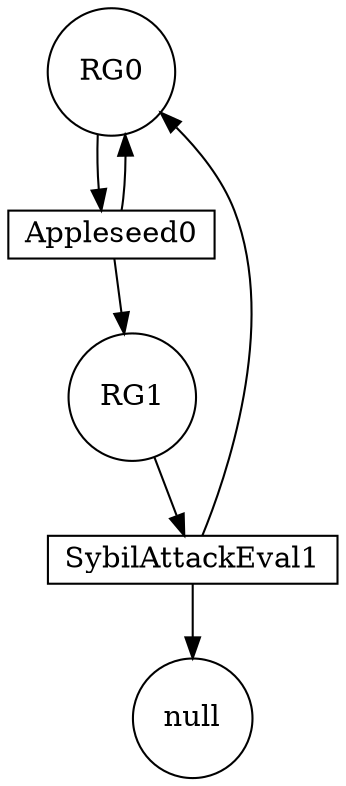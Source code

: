 digraph G {RG0[shape=circle,label=RG0];Appleseed0[shape=rect,height=0.01,width=1, label=Appleseed0];RG0 -> Appleseed0[label=""];RG1[shape=circle,label=RG1];Appleseed0[shape=box];Appleseed0 -> RG1[label=""];RG0[shape=circle,label=RG0];Appleseed0[shape=box];Appleseed0 -> RG0[label=""];RG1[shape=circle,label=RG1];SybilAttackEval1[shape=rect,height=0.01,width=1, label=SybilAttackEval1];RG1 -> SybilAttackEval1[label=""];RG0[shape=circle,label=RG0];SybilAttackEval1[shape=box];SybilAttackEval1 -> RG0[label=""];null[shape=circle,label=null];SybilAttackEval1[shape=box];SybilAttackEval1 -> null[label=""];}